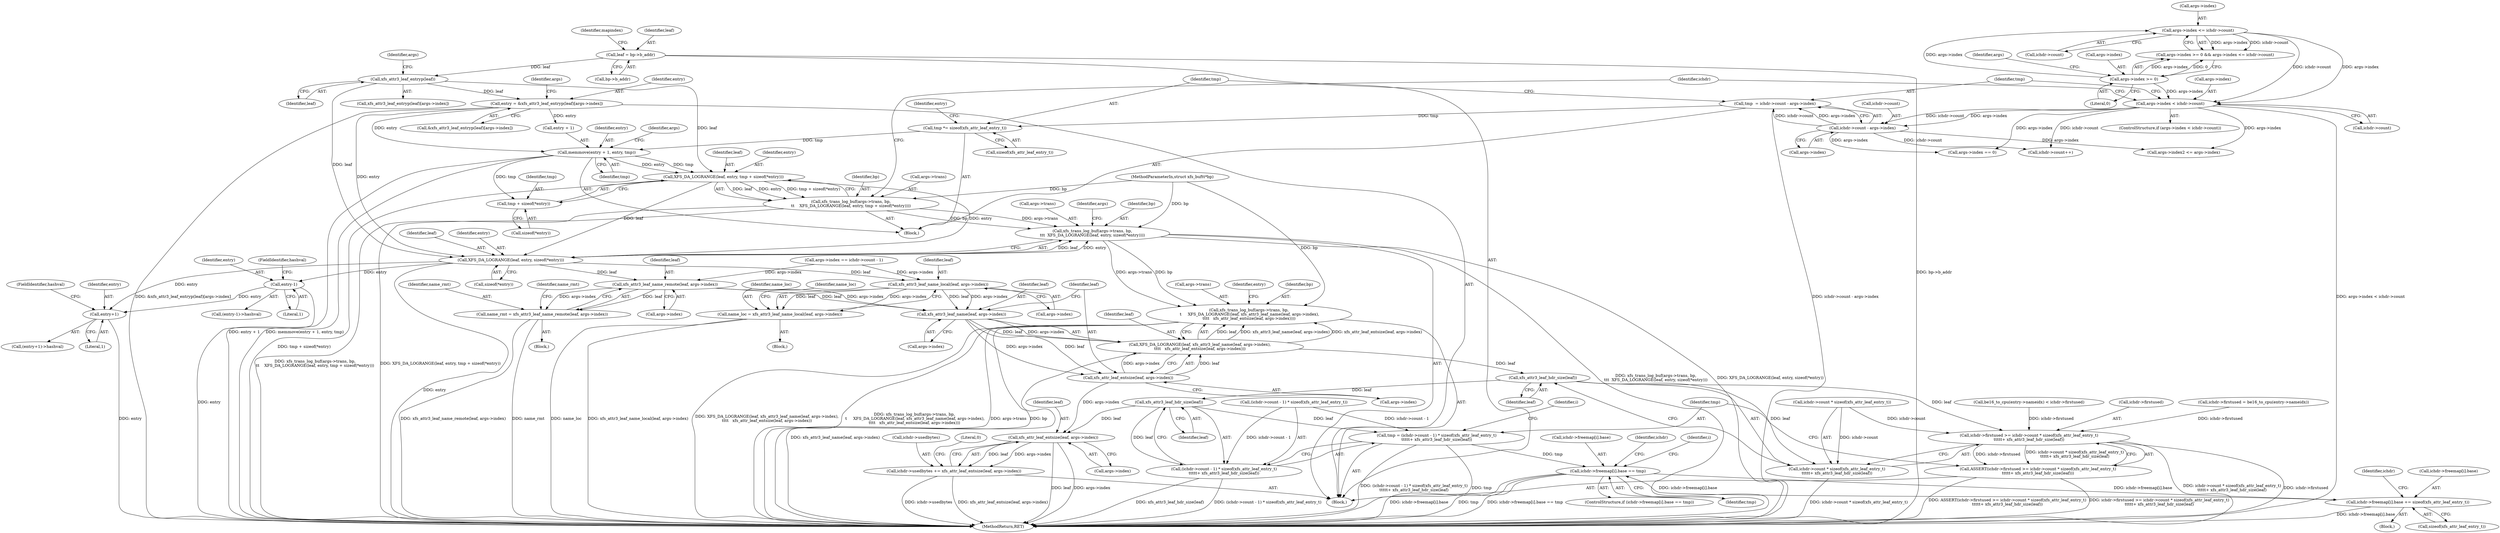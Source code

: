 digraph "0_linux_8275cdd0e7ac550dcce2b3ef6d2fb3b808c1ae59_2@API" {
"1000178" [label="(Call,memmove(entry + 1, entry, tmp))"];
"1000147" [label="(Call,entry = &xfs_attr3_leaf_entryp(leaf)[args->index])"];
"1000151" [label="(Call,xfs_attr3_leaf_entryp(leaf))"];
"1000120" [label="(Call,leaf = bp->b_addr)"];
"1000174" [label="(Call,tmp *= sizeof(xfs_attr_leaf_entry_t))"];
"1000165" [label="(Call,tmp  = ichdr->count - args->index)"];
"1000167" [label="(Call,ichdr->count - args->index)"];
"1000157" [label="(Call,args->index < ichdr->count)"];
"1000140" [label="(Call,args->index <= ichdr->count)"];
"1000135" [label="(Call,args->index >= 0)"];
"1000189" [label="(Call,XFS_DA_LOGRANGE(leaf, entry, tmp + sizeof(*entry)))"];
"1000184" [label="(Call,xfs_trans_log_buf(args->trans, bp,\n\t\t    XFS_DA_LOGRANGE(leaf, entry, tmp + sizeof(*entry))))"];
"1000375" [label="(Call,xfs_trans_log_buf(args->trans, bp,\n\t\t\t  XFS_DA_LOGRANGE(leaf, entry, sizeof(*entry))))"];
"1000549" [label="(Call,xfs_trans_log_buf(args->trans, bp,\n \t     XFS_DA_LOGRANGE(leaf, xfs_attr3_leaf_name(leaf, args->index),\n\t\t\t\t   xfs_attr_leaf_entsize(leaf, args->index))))"];
"1000380" [label="(Call,XFS_DA_LOGRANGE(leaf, entry, sizeof(*entry)))"];
"1000400" [label="(Call,entry-1)"];
"1000422" [label="(Call,entry+1)"];
"1000435" [label="(Call,xfs_attr3_leaf_name_local(leaf, args->index))"];
"1000433" [label="(Call,name_loc = xfs_attr3_leaf_name_local(leaf, args->index))"];
"1000556" [label="(Call,xfs_attr3_leaf_name(leaf, args->index))"];
"1000554" [label="(Call,XFS_DA_LOGRANGE(leaf, xfs_attr3_leaf_name(leaf, args->index),\n\t\t\t\t   xfs_attr_leaf_entsize(leaf, args->index)))"];
"1000595" [label="(Call,xfs_attr3_leaf_hdr_size(leaf))"];
"1000584" [label="(Call,ichdr->firstused >= ichdr->count * sizeof(xfs_attr_leaf_entry_t)\n\t\t\t\t\t+ xfs_attr3_leaf_hdr_size(leaf))"];
"1000583" [label="(Call,ASSERT(ichdr->firstused >= ichdr->count * sizeof(xfs_attr_leaf_entry_t)\n\t\t\t\t\t+ xfs_attr3_leaf_hdr_size(leaf)))"];
"1000588" [label="(Call,ichdr->count * sizeof(xfs_attr_leaf_entry_t)\n\t\t\t\t\t+ xfs_attr3_leaf_hdr_size(leaf))"];
"1000608" [label="(Call,xfs_attr3_leaf_hdr_size(leaf))"];
"1000597" [label="(Call,tmp = (ichdr->count - 1) * sizeof(xfs_attr_leaf_entry_t)\n\t\t\t\t\t+ xfs_attr3_leaf_hdr_size(leaf))"];
"1000621" [label="(Call,ichdr->freemap[i].base == tmp)"];
"1000631" [label="(Call,ichdr->freemap[i].base += sizeof(xfs_attr_leaf_entry_t))"];
"1000599" [label="(Call,(ichdr->count - 1) * sizeof(xfs_attr_leaf_entry_t)\n\t\t\t\t\t+ xfs_attr3_leaf_hdr_size(leaf))"];
"1000655" [label="(Call,xfs_attr_leaf_entsize(leaf, args->index))"];
"1000651" [label="(Call,ichdr->usedbytes += xfs_attr_leaf_entsize(leaf, args->index))"];
"1000561" [label="(Call,xfs_attr_leaf_entsize(leaf, args->index))"];
"1000489" [label="(Call,xfs_attr3_leaf_name_remote(leaf, args->index))"];
"1000487" [label="(Call,name_rmt = xfs_attr3_leaf_name_remote(leaf, args->index))"];
"1000192" [label="(Call,tmp + sizeof(*entry))"];
"1000161" [label="(Call,ichdr->count)"];
"1000191" [label="(Identifier,entry)"];
"1000149" [label="(Call,&xfs_attr3_leaf_entryp(leaf)[args->index])"];
"1000180" [label="(Identifier,entry)"];
"1000612" [label="(Identifier,i)"];
"1000436" [label="(Identifier,leaf)"];
"1000194" [label="(Call,sizeof(*entry))"];
"1000597" [label="(Call,tmp = (ichdr->count - 1) * sizeof(xfs_attr_leaf_entry_t)\n\t\t\t\t\t+ xfs_attr3_leaf_hdr_size(leaf))"];
"1000176" [label="(Call,sizeof(xfs_attr_leaf_entry_t))"];
"1000609" [label="(Identifier,leaf)"];
"1000600" [label="(Call,(ichdr->count - 1) * sizeof(xfs_attr_leaf_entry_t))"];
"1000150" [label="(Call,xfs_attr3_leaf_entryp(leaf)[args->index])"];
"1000144" [label="(Call,ichdr->count)"];
"1000550" [label="(Call,args->trans)"];
"1000154" [label="(Identifier,args)"];
"1000620" [label="(ControlStructure,if (ichdr->freemap[i].base == tmp))"];
"1000190" [label="(Identifier,leaf)"];
"1000151" [label="(Call,xfs_attr3_leaf_entryp(leaf))"];
"1000645" [label="(Identifier,ichdr)"];
"1000375" [label="(Call,xfs_trans_log_buf(args->trans, bp,\n\t\t\t  XFS_DA_LOGRANGE(leaf, entry, sizeof(*entry))))"];
"1000147" [label="(Call,entry = &xfs_attr3_leaf_entryp(leaf)[args->index])"];
"1000570" [label="(Identifier,entry)"];
"1000121" [label="(Identifier,leaf)"];
"1000424" [label="(Literal,1)"];
"1000491" [label="(Call,args->index)"];
"1000380" [label="(Call,XFS_DA_LOGRANGE(leaf, entry, sizeof(*entry)))"];
"1000139" [label="(Literal,0)"];
"1000406" [label="(Call,args->index == ichdr->count - 1)"];
"1000388" [label="(Call,args->index == 0)"];
"1000381" [label="(Identifier,leaf)"];
"1000656" [label="(Identifier,leaf)"];
"1000165" [label="(Call,tmp  = ichdr->count - args->index)"];
"1000159" [label="(Identifier,args)"];
"1000555" [label="(Identifier,leaf)"];
"1000567" [label="(Call,be16_to_cpu(entry->nameidx) < ichdr->firstused)"];
"1000183" [label="(Identifier,tmp)"];
"1000651" [label="(Call,ichdr->usedbytes += xfs_attr_leaf_entsize(leaf, args->index))"];
"1000141" [label="(Call,args->index)"];
"1000400" [label="(Call,entry-1)"];
"1000583" [label="(Call,ASSERT(ichdr->firstused >= ichdr->count * sizeof(xfs_attr_leaf_entry_t)\n\t\t\t\t\t+ xfs_attr3_leaf_hdr_size(leaf)))"];
"1000193" [label="(Identifier,tmp)"];
"1000562" [label="(Identifier,leaf)"];
"1000376" [label="(Call,args->trans)"];
"1000639" [label="(Call,sizeof(xfs_attr_leaf_entry_t))"];
"1000156" [label="(ControlStructure,if (args->index < ichdr->count))"];
"1000558" [label="(Call,args->index)"];
"1000655" [label="(Call,xfs_attr_leaf_entsize(leaf, args->index))"];
"1000435" [label="(Call,xfs_attr3_leaf_name_local(leaf, args->index))"];
"1000584" [label="(Call,ichdr->firstused >= ichdr->count * sizeof(xfs_attr_leaf_entry_t)\n\t\t\t\t\t+ xfs_attr3_leaf_hdr_size(leaf))"];
"1000486" [label="(Block,)"];
"1000422" [label="(Call,entry+1)"];
"1000402" [label="(Literal,1)"];
"1000382" [label="(Identifier,entry)"];
"1000421" [label="(Call,(entry+1)->hashval)"];
"1000167" [label="(Call,ichdr->count - args->index)"];
"1000188" [label="(Identifier,bp)"];
"1000622" [label="(Call,ichdr->freemap[i].base)"];
"1000423" [label="(Identifier,entry)"];
"1000199" [label="(Identifier,ichdr)"];
"1000192" [label="(Call,tmp + sizeof(*entry))"];
"1000185" [label="(Call,args->trans)"];
"1000652" [label="(Call,ichdr->usedbytes)"];
"1000120" [label="(Call,leaf = bp->b_addr)"];
"1000563" [label="(Call,args->index)"];
"1000403" [label="(FieldIdentifier,hashval)"];
"1000632" [label="(Call,ichdr->freemap[i].base)"];
"1000662" [label="(MethodReturn,RET)"];
"1000425" [label="(FieldIdentifier,hashval)"];
"1000171" [label="(Call,args->index)"];
"1000585" [label="(Call,ichdr->firstused)"];
"1000175" [label="(Identifier,tmp)"];
"1000166" [label="(Identifier,tmp)"];
"1000174" [label="(Call,tmp *= sizeof(xfs_attr_leaf_entry_t))"];
"1000442" [label="(Identifier,name_loc)"];
"1000496" [label="(Identifier,name_rmt)"];
"1000488" [label="(Identifier,name_rmt)"];
"1000599" [label="(Call,(ichdr->count - 1) * sizeof(xfs_attr_leaf_entry_t)\n\t\t\t\t\t+ xfs_attr3_leaf_hdr_size(leaf))"];
"1000182" [label="(Identifier,entry)"];
"1000595" [label="(Call,xfs_attr3_leaf_hdr_size(leaf))"];
"1000635" [label="(Identifier,ichdr)"];
"1000122" [label="(Call,bp->b_addr)"];
"1000487" [label="(Call,name_rmt = xfs_attr3_leaf_name_remote(leaf, args->index))"];
"1000490" [label="(Identifier,leaf)"];
"1000179" [label="(Call,entry + 1)"];
"1000553" [label="(Identifier,bp)"];
"1000557" [label="(Identifier,leaf)"];
"1000629" [label="(Identifier,tmp)"];
"1000621" [label="(Call,ichdr->freemap[i].base == tmp)"];
"1000433" [label="(Call,name_loc = xfs_attr3_leaf_name_local(leaf, args->index))"];
"1000434" [label="(Identifier,name_loc)"];
"1000189" [label="(Call,XFS_DA_LOGRANGE(leaf, entry, tmp + sizeof(*entry)))"];
"1000399" [label="(Call,(entry-1)->hashval)"];
"1000383" [label="(Call,sizeof(*entry))"];
"1000401" [label="(Identifier,entry)"];
"1000110" [label="(Block,)"];
"1000588" [label="(Call,ichdr->count * sizeof(xfs_attr_leaf_entry_t)\n\t\t\t\t\t+ xfs_attr3_leaf_hdr_size(leaf))"];
"1000148" [label="(Identifier,entry)"];
"1000437" [label="(Call,args->index)"];
"1000184" [label="(Call,xfs_trans_log_buf(args->trans, bp,\n\t\t    XFS_DA_LOGRANGE(leaf, entry, tmp + sizeof(*entry))))"];
"1000596" [label="(Identifier,leaf)"];
"1000142" [label="(Identifier,args)"];
"1000630" [label="(Block,)"];
"1000561" [label="(Call,xfs_attr_leaf_entsize(leaf, args->index))"];
"1000598" [label="(Identifier,tmp)"];
"1000575" [label="(Call,ichdr->firstused = be16_to_cpu(entry->nameidx))"];
"1000128" [label="(Identifier,mapindex)"];
"1000186" [label="(Identifier,args)"];
"1000135" [label="(Call,args->index >= 0)"];
"1000489" [label="(Call,xfs_attr3_leaf_name_remote(leaf, args->index))"];
"1000197" [label="(Call,ichdr->count++)"];
"1000164" [label="(Block,)"];
"1000556" [label="(Call,xfs_attr3_leaf_name(leaf, args->index))"];
"1000554" [label="(Call,XFS_DA_LOGRANGE(leaf, xfs_attr3_leaf_name(leaf, args->index),\n\t\t\t\t   xfs_attr_leaf_entsize(leaf, args->index)))"];
"1000618" [label="(Identifier,i)"];
"1000657" [label="(Call,args->index)"];
"1000157" [label="(Call,args->index < ichdr->count)"];
"1000136" [label="(Call,args->index)"];
"1000390" [label="(Identifier,args)"];
"1000158" [label="(Call,args->index)"];
"1000549" [label="(Call,xfs_trans_log_buf(args->trans, bp,\n \t     XFS_DA_LOGRANGE(leaf, xfs_attr3_leaf_name(leaf, args->index),\n\t\t\t\t   xfs_attr_leaf_entsize(leaf, args->index))))"];
"1000152" [label="(Identifier,leaf)"];
"1000106" [label="(MethodParameterIn,struct xfs_buf\t\t*bp)"];
"1000661" [label="(Literal,0)"];
"1000363" [label="(Call,args->index2 <= args->index)"];
"1000178" [label="(Call,memmove(entry + 1, entry, tmp))"];
"1000631" [label="(Call,ichdr->freemap[i].base += sizeof(xfs_attr_leaf_entry_t))"];
"1000140" [label="(Call,args->index <= ichdr->count)"];
"1000134" [label="(Call,args->index >= 0 && args->index <= ichdr->count)"];
"1000379" [label="(Identifier,bp)"];
"1000432" [label="(Block,)"];
"1000168" [label="(Call,ichdr->count)"];
"1000589" [label="(Call,ichdr->count * sizeof(xfs_attr_leaf_entry_t))"];
"1000608" [label="(Call,xfs_attr3_leaf_hdr_size(leaf))"];
"1000178" -> "1000164"  [label="AST: "];
"1000178" -> "1000183"  [label="CFG: "];
"1000179" -> "1000178"  [label="AST: "];
"1000182" -> "1000178"  [label="AST: "];
"1000183" -> "1000178"  [label="AST: "];
"1000186" -> "1000178"  [label="CFG: "];
"1000178" -> "1000662"  [label="DDG: memmove(entry + 1, entry, tmp)"];
"1000178" -> "1000662"  [label="DDG: entry + 1"];
"1000147" -> "1000178"  [label="DDG: entry"];
"1000174" -> "1000178"  [label="DDG: tmp"];
"1000178" -> "1000189"  [label="DDG: entry"];
"1000178" -> "1000189"  [label="DDG: tmp"];
"1000178" -> "1000192"  [label="DDG: tmp"];
"1000147" -> "1000110"  [label="AST: "];
"1000147" -> "1000149"  [label="CFG: "];
"1000148" -> "1000147"  [label="AST: "];
"1000149" -> "1000147"  [label="AST: "];
"1000159" -> "1000147"  [label="CFG: "];
"1000147" -> "1000662"  [label="DDG: &xfs_attr3_leaf_entryp(leaf)[args->index]"];
"1000151" -> "1000147"  [label="DDG: leaf"];
"1000147" -> "1000179"  [label="DDG: entry"];
"1000147" -> "1000380"  [label="DDG: entry"];
"1000151" -> "1000150"  [label="AST: "];
"1000151" -> "1000152"  [label="CFG: "];
"1000152" -> "1000151"  [label="AST: "];
"1000154" -> "1000151"  [label="CFG: "];
"1000120" -> "1000151"  [label="DDG: leaf"];
"1000151" -> "1000189"  [label="DDG: leaf"];
"1000151" -> "1000380"  [label="DDG: leaf"];
"1000120" -> "1000110"  [label="AST: "];
"1000120" -> "1000122"  [label="CFG: "];
"1000121" -> "1000120"  [label="AST: "];
"1000122" -> "1000120"  [label="AST: "];
"1000128" -> "1000120"  [label="CFG: "];
"1000120" -> "1000662"  [label="DDG: bp->b_addr"];
"1000174" -> "1000164"  [label="AST: "];
"1000174" -> "1000176"  [label="CFG: "];
"1000175" -> "1000174"  [label="AST: "];
"1000176" -> "1000174"  [label="AST: "];
"1000180" -> "1000174"  [label="CFG: "];
"1000165" -> "1000174"  [label="DDG: tmp"];
"1000165" -> "1000164"  [label="AST: "];
"1000165" -> "1000167"  [label="CFG: "];
"1000166" -> "1000165"  [label="AST: "];
"1000167" -> "1000165"  [label="AST: "];
"1000175" -> "1000165"  [label="CFG: "];
"1000165" -> "1000662"  [label="DDG: ichdr->count - args->index"];
"1000167" -> "1000165"  [label="DDG: ichdr->count"];
"1000167" -> "1000165"  [label="DDG: args->index"];
"1000167" -> "1000171"  [label="CFG: "];
"1000168" -> "1000167"  [label="AST: "];
"1000171" -> "1000167"  [label="AST: "];
"1000157" -> "1000167"  [label="DDG: ichdr->count"];
"1000157" -> "1000167"  [label="DDG: args->index"];
"1000167" -> "1000197"  [label="DDG: ichdr->count"];
"1000167" -> "1000363"  [label="DDG: args->index"];
"1000167" -> "1000388"  [label="DDG: args->index"];
"1000157" -> "1000156"  [label="AST: "];
"1000157" -> "1000161"  [label="CFG: "];
"1000158" -> "1000157"  [label="AST: "];
"1000161" -> "1000157"  [label="AST: "];
"1000166" -> "1000157"  [label="CFG: "];
"1000199" -> "1000157"  [label="CFG: "];
"1000157" -> "1000662"  [label="DDG: args->index < ichdr->count"];
"1000140" -> "1000157"  [label="DDG: args->index"];
"1000140" -> "1000157"  [label="DDG: ichdr->count"];
"1000135" -> "1000157"  [label="DDG: args->index"];
"1000157" -> "1000197"  [label="DDG: ichdr->count"];
"1000157" -> "1000363"  [label="DDG: args->index"];
"1000157" -> "1000388"  [label="DDG: args->index"];
"1000140" -> "1000134"  [label="AST: "];
"1000140" -> "1000144"  [label="CFG: "];
"1000141" -> "1000140"  [label="AST: "];
"1000144" -> "1000140"  [label="AST: "];
"1000134" -> "1000140"  [label="CFG: "];
"1000140" -> "1000134"  [label="DDG: args->index"];
"1000140" -> "1000134"  [label="DDG: ichdr->count"];
"1000135" -> "1000140"  [label="DDG: args->index"];
"1000135" -> "1000134"  [label="AST: "];
"1000135" -> "1000139"  [label="CFG: "];
"1000136" -> "1000135"  [label="AST: "];
"1000139" -> "1000135"  [label="AST: "];
"1000142" -> "1000135"  [label="CFG: "];
"1000134" -> "1000135"  [label="CFG: "];
"1000135" -> "1000134"  [label="DDG: args->index"];
"1000135" -> "1000134"  [label="DDG: 0"];
"1000189" -> "1000184"  [label="AST: "];
"1000189" -> "1000192"  [label="CFG: "];
"1000190" -> "1000189"  [label="AST: "];
"1000191" -> "1000189"  [label="AST: "];
"1000192" -> "1000189"  [label="AST: "];
"1000184" -> "1000189"  [label="CFG: "];
"1000189" -> "1000662"  [label="DDG: tmp + sizeof(*entry)"];
"1000189" -> "1000184"  [label="DDG: leaf"];
"1000189" -> "1000184"  [label="DDG: entry"];
"1000189" -> "1000184"  [label="DDG: tmp + sizeof(*entry)"];
"1000189" -> "1000380"  [label="DDG: leaf"];
"1000189" -> "1000380"  [label="DDG: entry"];
"1000184" -> "1000164"  [label="AST: "];
"1000185" -> "1000184"  [label="AST: "];
"1000188" -> "1000184"  [label="AST: "];
"1000199" -> "1000184"  [label="CFG: "];
"1000184" -> "1000662"  [label="DDG: XFS_DA_LOGRANGE(leaf, entry, tmp + sizeof(*entry))"];
"1000184" -> "1000662"  [label="DDG: xfs_trans_log_buf(args->trans, bp,\n\t\t    XFS_DA_LOGRANGE(leaf, entry, tmp + sizeof(*entry)))"];
"1000106" -> "1000184"  [label="DDG: bp"];
"1000184" -> "1000375"  [label="DDG: args->trans"];
"1000184" -> "1000375"  [label="DDG: bp"];
"1000375" -> "1000110"  [label="AST: "];
"1000375" -> "1000380"  [label="CFG: "];
"1000376" -> "1000375"  [label="AST: "];
"1000379" -> "1000375"  [label="AST: "];
"1000380" -> "1000375"  [label="AST: "];
"1000390" -> "1000375"  [label="CFG: "];
"1000375" -> "1000662"  [label="DDG: xfs_trans_log_buf(args->trans, bp,\n\t\t\t  XFS_DA_LOGRANGE(leaf, entry, sizeof(*entry)))"];
"1000375" -> "1000662"  [label="DDG: XFS_DA_LOGRANGE(leaf, entry, sizeof(*entry))"];
"1000106" -> "1000375"  [label="DDG: bp"];
"1000380" -> "1000375"  [label="DDG: leaf"];
"1000380" -> "1000375"  [label="DDG: entry"];
"1000375" -> "1000549"  [label="DDG: args->trans"];
"1000375" -> "1000549"  [label="DDG: bp"];
"1000549" -> "1000110"  [label="AST: "];
"1000549" -> "1000554"  [label="CFG: "];
"1000550" -> "1000549"  [label="AST: "];
"1000553" -> "1000549"  [label="AST: "];
"1000554" -> "1000549"  [label="AST: "];
"1000570" -> "1000549"  [label="CFG: "];
"1000549" -> "1000662"  [label="DDG: args->trans"];
"1000549" -> "1000662"  [label="DDG: bp"];
"1000549" -> "1000662"  [label="DDG: XFS_DA_LOGRANGE(leaf, xfs_attr3_leaf_name(leaf, args->index),\n\t\t\t\t   xfs_attr_leaf_entsize(leaf, args->index))"];
"1000549" -> "1000662"  [label="DDG: xfs_trans_log_buf(args->trans, bp,\n \t     XFS_DA_LOGRANGE(leaf, xfs_attr3_leaf_name(leaf, args->index),\n\t\t\t\t   xfs_attr_leaf_entsize(leaf, args->index)))"];
"1000106" -> "1000549"  [label="DDG: bp"];
"1000554" -> "1000549"  [label="DDG: leaf"];
"1000554" -> "1000549"  [label="DDG: xfs_attr3_leaf_name(leaf, args->index)"];
"1000554" -> "1000549"  [label="DDG: xfs_attr_leaf_entsize(leaf, args->index)"];
"1000380" -> "1000383"  [label="CFG: "];
"1000381" -> "1000380"  [label="AST: "];
"1000382" -> "1000380"  [label="AST: "];
"1000383" -> "1000380"  [label="AST: "];
"1000380" -> "1000662"  [label="DDG: entry"];
"1000380" -> "1000400"  [label="DDG: entry"];
"1000380" -> "1000422"  [label="DDG: entry"];
"1000380" -> "1000435"  [label="DDG: leaf"];
"1000380" -> "1000489"  [label="DDG: leaf"];
"1000400" -> "1000399"  [label="AST: "];
"1000400" -> "1000402"  [label="CFG: "];
"1000401" -> "1000400"  [label="AST: "];
"1000402" -> "1000400"  [label="AST: "];
"1000403" -> "1000400"  [label="CFG: "];
"1000400" -> "1000662"  [label="DDG: entry"];
"1000400" -> "1000422"  [label="DDG: entry"];
"1000422" -> "1000421"  [label="AST: "];
"1000422" -> "1000424"  [label="CFG: "];
"1000423" -> "1000422"  [label="AST: "];
"1000424" -> "1000422"  [label="AST: "];
"1000425" -> "1000422"  [label="CFG: "];
"1000422" -> "1000662"  [label="DDG: entry"];
"1000435" -> "1000433"  [label="AST: "];
"1000435" -> "1000437"  [label="CFG: "];
"1000436" -> "1000435"  [label="AST: "];
"1000437" -> "1000435"  [label="AST: "];
"1000433" -> "1000435"  [label="CFG: "];
"1000435" -> "1000433"  [label="DDG: leaf"];
"1000435" -> "1000433"  [label="DDG: args->index"];
"1000406" -> "1000435"  [label="DDG: args->index"];
"1000435" -> "1000556"  [label="DDG: leaf"];
"1000435" -> "1000556"  [label="DDG: args->index"];
"1000433" -> "1000432"  [label="AST: "];
"1000434" -> "1000433"  [label="AST: "];
"1000442" -> "1000433"  [label="CFG: "];
"1000433" -> "1000662"  [label="DDG: name_loc"];
"1000433" -> "1000662"  [label="DDG: xfs_attr3_leaf_name_local(leaf, args->index)"];
"1000556" -> "1000554"  [label="AST: "];
"1000556" -> "1000558"  [label="CFG: "];
"1000557" -> "1000556"  [label="AST: "];
"1000558" -> "1000556"  [label="AST: "];
"1000562" -> "1000556"  [label="CFG: "];
"1000556" -> "1000554"  [label="DDG: leaf"];
"1000556" -> "1000554"  [label="DDG: args->index"];
"1000489" -> "1000556"  [label="DDG: leaf"];
"1000489" -> "1000556"  [label="DDG: args->index"];
"1000556" -> "1000561"  [label="DDG: leaf"];
"1000556" -> "1000561"  [label="DDG: args->index"];
"1000554" -> "1000561"  [label="CFG: "];
"1000555" -> "1000554"  [label="AST: "];
"1000561" -> "1000554"  [label="AST: "];
"1000554" -> "1000662"  [label="DDG: xfs_attr3_leaf_name(leaf, args->index)"];
"1000561" -> "1000554"  [label="DDG: leaf"];
"1000561" -> "1000554"  [label="DDG: args->index"];
"1000554" -> "1000595"  [label="DDG: leaf"];
"1000595" -> "1000588"  [label="AST: "];
"1000595" -> "1000596"  [label="CFG: "];
"1000596" -> "1000595"  [label="AST: "];
"1000588" -> "1000595"  [label="CFG: "];
"1000595" -> "1000584"  [label="DDG: leaf"];
"1000595" -> "1000588"  [label="DDG: leaf"];
"1000595" -> "1000608"  [label="DDG: leaf"];
"1000584" -> "1000583"  [label="AST: "];
"1000584" -> "1000588"  [label="CFG: "];
"1000585" -> "1000584"  [label="AST: "];
"1000588" -> "1000584"  [label="AST: "];
"1000583" -> "1000584"  [label="CFG: "];
"1000584" -> "1000662"  [label="DDG: ichdr->count * sizeof(xfs_attr_leaf_entry_t)\n\t\t\t\t\t+ xfs_attr3_leaf_hdr_size(leaf)"];
"1000584" -> "1000662"  [label="DDG: ichdr->firstused"];
"1000584" -> "1000583"  [label="DDG: ichdr->firstused"];
"1000584" -> "1000583"  [label="DDG: ichdr->count * sizeof(xfs_attr_leaf_entry_t)\n\t\t\t\t\t+ xfs_attr3_leaf_hdr_size(leaf)"];
"1000567" -> "1000584"  [label="DDG: ichdr->firstused"];
"1000575" -> "1000584"  [label="DDG: ichdr->firstused"];
"1000589" -> "1000584"  [label="DDG: ichdr->count"];
"1000583" -> "1000110"  [label="AST: "];
"1000598" -> "1000583"  [label="CFG: "];
"1000583" -> "1000662"  [label="DDG: ASSERT(ichdr->firstused >= ichdr->count * sizeof(xfs_attr_leaf_entry_t)\n\t\t\t\t\t+ xfs_attr3_leaf_hdr_size(leaf))"];
"1000583" -> "1000662"  [label="DDG: ichdr->firstused >= ichdr->count * sizeof(xfs_attr_leaf_entry_t)\n\t\t\t\t\t+ xfs_attr3_leaf_hdr_size(leaf)"];
"1000589" -> "1000588"  [label="AST: "];
"1000588" -> "1000662"  [label="DDG: ichdr->count * sizeof(xfs_attr_leaf_entry_t)"];
"1000589" -> "1000588"  [label="DDG: ichdr->count"];
"1000608" -> "1000599"  [label="AST: "];
"1000608" -> "1000609"  [label="CFG: "];
"1000609" -> "1000608"  [label="AST: "];
"1000599" -> "1000608"  [label="CFG: "];
"1000608" -> "1000597"  [label="DDG: leaf"];
"1000608" -> "1000599"  [label="DDG: leaf"];
"1000608" -> "1000655"  [label="DDG: leaf"];
"1000597" -> "1000110"  [label="AST: "];
"1000597" -> "1000599"  [label="CFG: "];
"1000598" -> "1000597"  [label="AST: "];
"1000599" -> "1000597"  [label="AST: "];
"1000612" -> "1000597"  [label="CFG: "];
"1000597" -> "1000662"  [label="DDG: (ichdr->count - 1) * sizeof(xfs_attr_leaf_entry_t)\n\t\t\t\t\t+ xfs_attr3_leaf_hdr_size(leaf)"];
"1000597" -> "1000662"  [label="DDG: tmp"];
"1000600" -> "1000597"  [label="DDG: ichdr->count - 1"];
"1000597" -> "1000621"  [label="DDG: tmp"];
"1000621" -> "1000620"  [label="AST: "];
"1000621" -> "1000629"  [label="CFG: "];
"1000622" -> "1000621"  [label="AST: "];
"1000629" -> "1000621"  [label="AST: "];
"1000635" -> "1000621"  [label="CFG: "];
"1000618" -> "1000621"  [label="CFG: "];
"1000621" -> "1000662"  [label="DDG: ichdr->freemap[i].base"];
"1000621" -> "1000662"  [label="DDG: tmp"];
"1000621" -> "1000662"  [label="DDG: ichdr->freemap[i].base == tmp"];
"1000631" -> "1000621"  [label="DDG: ichdr->freemap[i].base"];
"1000621" -> "1000631"  [label="DDG: ichdr->freemap[i].base"];
"1000631" -> "1000630"  [label="AST: "];
"1000631" -> "1000639"  [label="CFG: "];
"1000632" -> "1000631"  [label="AST: "];
"1000639" -> "1000631"  [label="AST: "];
"1000645" -> "1000631"  [label="CFG: "];
"1000631" -> "1000662"  [label="DDG: ichdr->freemap[i].base"];
"1000600" -> "1000599"  [label="AST: "];
"1000599" -> "1000662"  [label="DDG: (ichdr->count - 1) * sizeof(xfs_attr_leaf_entry_t)"];
"1000599" -> "1000662"  [label="DDG: xfs_attr3_leaf_hdr_size(leaf)"];
"1000600" -> "1000599"  [label="DDG: ichdr->count - 1"];
"1000655" -> "1000651"  [label="AST: "];
"1000655" -> "1000657"  [label="CFG: "];
"1000656" -> "1000655"  [label="AST: "];
"1000657" -> "1000655"  [label="AST: "];
"1000651" -> "1000655"  [label="CFG: "];
"1000655" -> "1000662"  [label="DDG: leaf"];
"1000655" -> "1000662"  [label="DDG: args->index"];
"1000655" -> "1000651"  [label="DDG: leaf"];
"1000655" -> "1000651"  [label="DDG: args->index"];
"1000561" -> "1000655"  [label="DDG: args->index"];
"1000651" -> "1000110"  [label="AST: "];
"1000652" -> "1000651"  [label="AST: "];
"1000661" -> "1000651"  [label="CFG: "];
"1000651" -> "1000662"  [label="DDG: xfs_attr_leaf_entsize(leaf, args->index)"];
"1000651" -> "1000662"  [label="DDG: ichdr->usedbytes"];
"1000561" -> "1000563"  [label="CFG: "];
"1000562" -> "1000561"  [label="AST: "];
"1000563" -> "1000561"  [label="AST: "];
"1000489" -> "1000487"  [label="AST: "];
"1000489" -> "1000491"  [label="CFG: "];
"1000490" -> "1000489"  [label="AST: "];
"1000491" -> "1000489"  [label="AST: "];
"1000487" -> "1000489"  [label="CFG: "];
"1000489" -> "1000487"  [label="DDG: leaf"];
"1000489" -> "1000487"  [label="DDG: args->index"];
"1000406" -> "1000489"  [label="DDG: args->index"];
"1000487" -> "1000486"  [label="AST: "];
"1000488" -> "1000487"  [label="AST: "];
"1000496" -> "1000487"  [label="CFG: "];
"1000487" -> "1000662"  [label="DDG: xfs_attr3_leaf_name_remote(leaf, args->index)"];
"1000487" -> "1000662"  [label="DDG: name_rmt"];
"1000192" -> "1000194"  [label="CFG: "];
"1000193" -> "1000192"  [label="AST: "];
"1000194" -> "1000192"  [label="AST: "];
}
